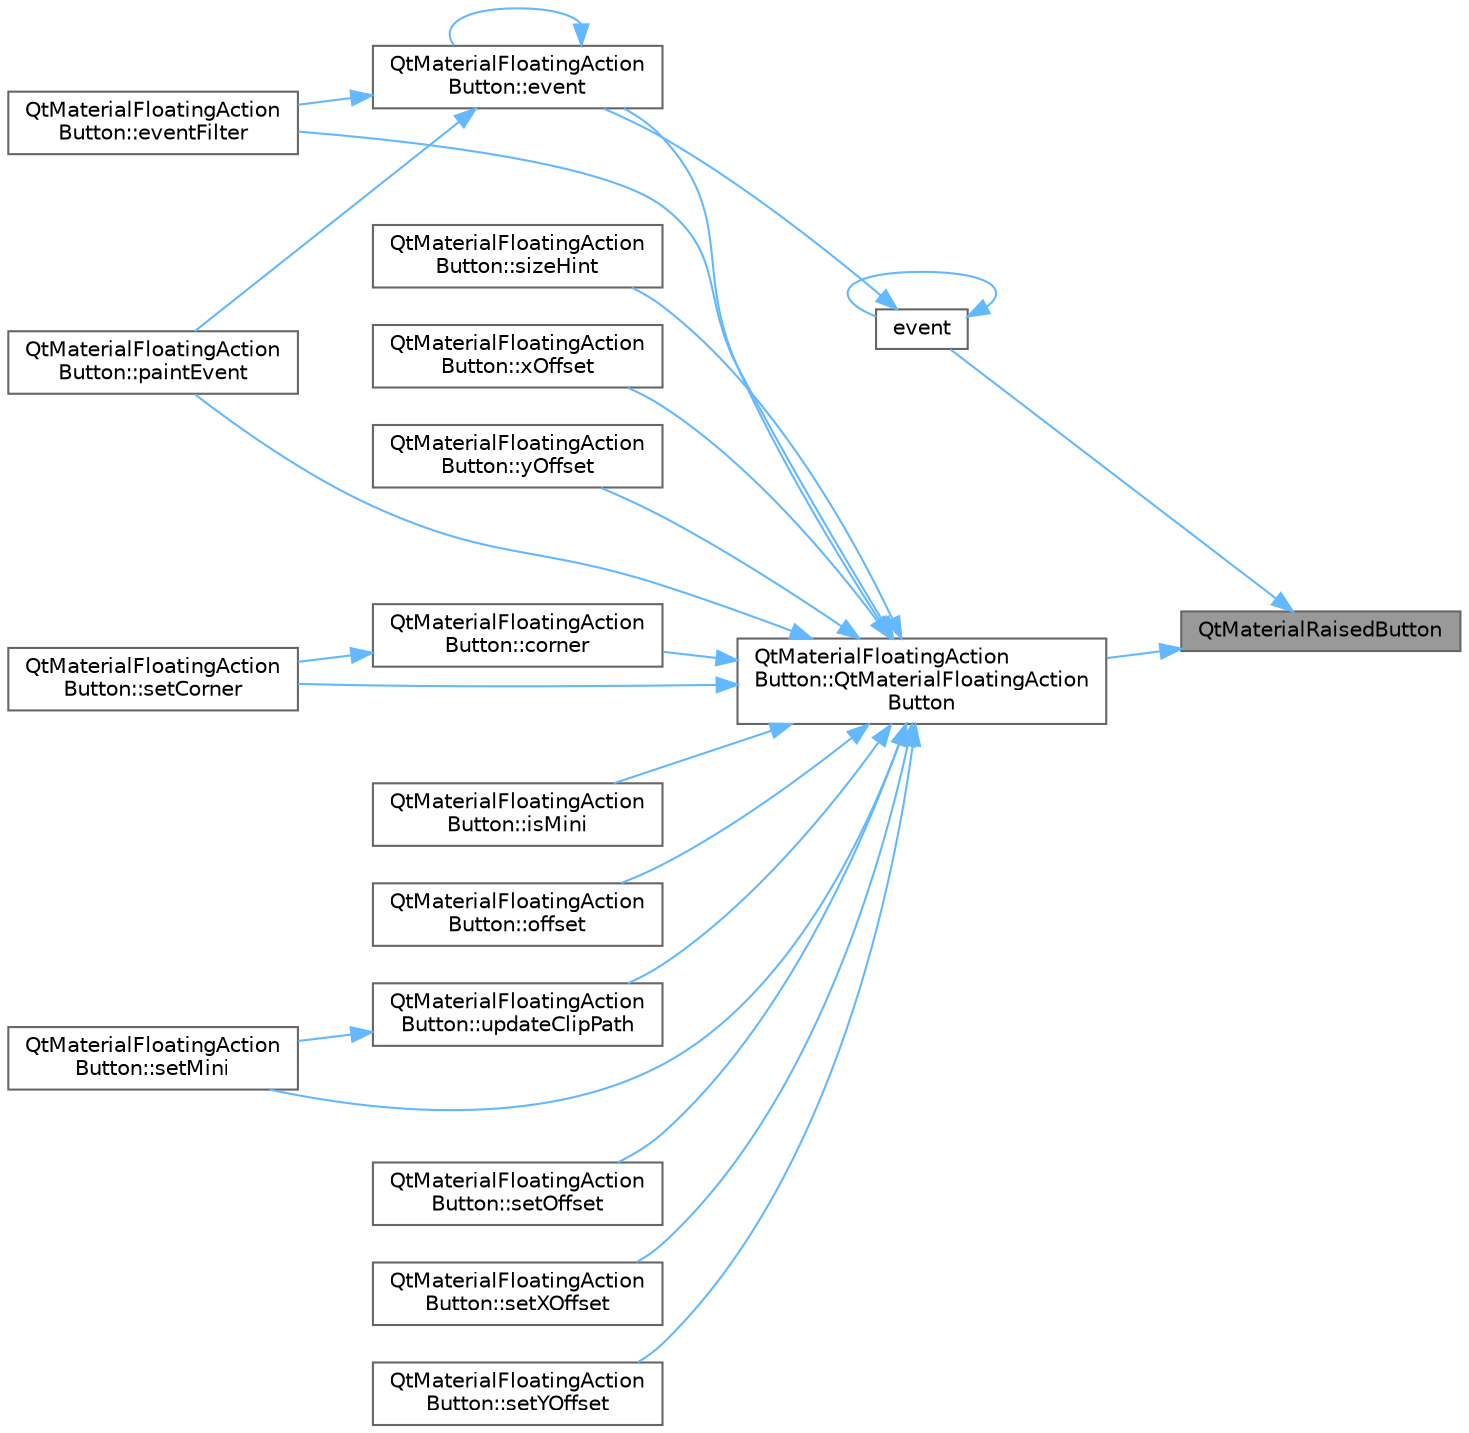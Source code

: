 digraph "QtMaterialRaisedButton"
{
 // LATEX_PDF_SIZE
  bgcolor="transparent";
  edge [fontname=Helvetica,fontsize=10,labelfontname=Helvetica,labelfontsize=10];
  node [fontname=Helvetica,fontsize=10,shape=box,height=0.2,width=0.4];
  rankdir="RL";
  Node1 [id="Node000001",label="QtMaterialRaisedButton",height=0.2,width=0.4,color="gray40", fillcolor="grey60", style="filled", fontcolor="black",tooltip="构造函数，初始化凸起按钮"];
  Node1 -> Node2 [id="edge1_Node000001_Node000002",dir="back",color="steelblue1",style="solid",tooltip=" "];
  Node2 [id="Node000002",label="event",height=0.2,width=0.4,color="grey40", fillcolor="white", style="filled",URL="$class_qt_material_raised_button.html#a53659a59434a35628675cf119bbd5468",tooltip="处理事件"];
  Node2 -> Node3 [id="edge2_Node000002_Node000003",dir="back",color="steelblue1",style="solid",tooltip=" "];
  Node3 [id="Node000003",label="QtMaterialFloatingAction\lButton::event",height=0.2,width=0.4,color="grey40", fillcolor="white", style="filled",URL="$class_qt_material_floating_action_button.html#a53659a59434a35628675cf119bbd5468",tooltip="处理事件"];
  Node3 -> Node3 [id="edge3_Node000003_Node000003",dir="back",color="steelblue1",style="solid",tooltip=" "];
  Node3 -> Node4 [id="edge4_Node000003_Node000004",dir="back",color="steelblue1",style="solid",tooltip=" "];
  Node4 [id="Node000004",label="QtMaterialFloatingAction\lButton::eventFilter",height=0.2,width=0.4,color="grey40", fillcolor="white", style="filled",URL="$class_qt_material_floating_action_button.html#a8f24836675433488e3b136ac59e200c5",tooltip="事件过滤器"];
  Node3 -> Node5 [id="edge5_Node000003_Node000005",dir="back",color="steelblue1",style="solid",tooltip=" "];
  Node5 [id="Node000005",label="QtMaterialFloatingAction\lButton::paintEvent",height=0.2,width=0.4,color="grey40", fillcolor="white", style="filled",URL="$class_qt_material_floating_action_button.html#a22aafd70af538e89f7310d494a7f2b15",tooltip="绘制按钮"];
  Node2 -> Node2 [id="edge6_Node000002_Node000002",dir="back",color="steelblue1",style="solid",tooltip=" "];
  Node1 -> Node6 [id="edge7_Node000001_Node000006",dir="back",color="steelblue1",style="solid",tooltip=" "];
  Node6 [id="Node000006",label="QtMaterialFloatingAction\lButton::QtMaterialFloatingAction\lButton",height=0.2,width=0.4,color="grey40", fillcolor="white", style="filled",URL="$class_qt_material_floating_action_button.html#af023d67852c850b2cf304222ae3dfe97",tooltip="构造函数，初始化浮动动作按钮"];
  Node6 -> Node7 [id="edge8_Node000006_Node000007",dir="back",color="steelblue1",style="solid",tooltip=" "];
  Node7 [id="Node000007",label="QtMaterialFloatingAction\lButton::corner",height=0.2,width=0.4,color="grey40", fillcolor="white", style="filled",URL="$class_qt_material_floating_action_button.html#afd19ec06a623f18788381e018136d7fa",tooltip="获取按钮所在角落"];
  Node7 -> Node8 [id="edge9_Node000007_Node000008",dir="back",color="steelblue1",style="solid",tooltip=" "];
  Node8 [id="Node000008",label="QtMaterialFloatingAction\lButton::setCorner",height=0.2,width=0.4,color="grey40", fillcolor="white", style="filled",URL="$class_qt_material_floating_action_button.html#a3b3b52ea6ca3a3c4b54bd450a3cab514",tooltip="设置按钮所在角落"];
  Node6 -> Node3 [id="edge10_Node000006_Node000003",dir="back",color="steelblue1",style="solid",tooltip=" "];
  Node6 -> Node4 [id="edge11_Node000006_Node000004",dir="back",color="steelblue1",style="solid",tooltip=" "];
  Node6 -> Node9 [id="edge12_Node000006_Node000009",dir="back",color="steelblue1",style="solid",tooltip=" "];
  Node9 [id="Node000009",label="QtMaterialFloatingAction\lButton::isMini",height=0.2,width=0.4,color="grey40", fillcolor="white", style="filled",URL="$class_qt_material_floating_action_button.html#a24fe8eb7704f01bb5ec1ce001a264708",tooltip="检查是否为迷你模式"];
  Node6 -> Node10 [id="edge13_Node000006_Node000010",dir="back",color="steelblue1",style="solid",tooltip=" "];
  Node10 [id="Node000010",label="QtMaterialFloatingAction\lButton::offset",height=0.2,width=0.4,color="grey40", fillcolor="white", style="filled",URL="$class_qt_material_floating_action_button.html#af52466178d9e20d03f10f0676b32ebfc",tooltip="获取按钮偏移"];
  Node6 -> Node5 [id="edge14_Node000006_Node000005",dir="back",color="steelblue1",style="solid",tooltip=" "];
  Node6 -> Node8 [id="edge15_Node000006_Node000008",dir="back",color="steelblue1",style="solid",tooltip=" "];
  Node6 -> Node11 [id="edge16_Node000006_Node000011",dir="back",color="steelblue1",style="solid",tooltip=" "];
  Node11 [id="Node000011",label="QtMaterialFloatingAction\lButton::setMini",height=0.2,width=0.4,color="grey40", fillcolor="white", style="filled",URL="$class_qt_material_floating_action_button.html#ac2fdb43c842e8a1a2bf37d4af857cbc8",tooltip="设置迷你模式"];
  Node6 -> Node12 [id="edge17_Node000006_Node000012",dir="back",color="steelblue1",style="solid",tooltip=" "];
  Node12 [id="Node000012",label="QtMaterialFloatingAction\lButton::setOffset",height=0.2,width=0.4,color="grey40", fillcolor="white", style="filled",URL="$class_qt_material_floating_action_button.html#af57260c3fbe0db06ab762ce4d5fe3ad0",tooltip="设置按钮偏移"];
  Node6 -> Node13 [id="edge18_Node000006_Node000013",dir="back",color="steelblue1",style="solid",tooltip=" "];
  Node13 [id="Node000013",label="QtMaterialFloatingAction\lButton::setXOffset",height=0.2,width=0.4,color="grey40", fillcolor="white", style="filled",URL="$class_qt_material_floating_action_button.html#a4230b92bd78259dcdb807f2cfee5873c",tooltip="设置 X 轴偏移"];
  Node6 -> Node14 [id="edge19_Node000006_Node000014",dir="back",color="steelblue1",style="solid",tooltip=" "];
  Node14 [id="Node000014",label="QtMaterialFloatingAction\lButton::setYOffset",height=0.2,width=0.4,color="grey40", fillcolor="white", style="filled",URL="$class_qt_material_floating_action_button.html#a3ec619f7c94b9cf3dee585e4e0087253",tooltip="设置 Y 轴偏移"];
  Node6 -> Node15 [id="edge20_Node000006_Node000015",dir="back",color="steelblue1",style="solid",tooltip=" "];
  Node15 [id="Node000015",label="QtMaterialFloatingAction\lButton::sizeHint",height=0.2,width=0.4,color="grey40", fillcolor="white", style="filled",URL="$class_qt_material_floating_action_button.html#a3ae00fe0e222a3c5416f35adfcba0f55",tooltip="获取推荐尺寸"];
  Node6 -> Node16 [id="edge21_Node000006_Node000016",dir="back",color="steelblue1",style="solid",tooltip=" "];
  Node16 [id="Node000016",label="QtMaterialFloatingAction\lButton::updateClipPath",height=0.2,width=0.4,color="grey40", fillcolor="white", style="filled",URL="$class_qt_material_floating_action_button.html#aaaf9e21200f850f3d0267d217ee3bba8",tooltip="更新剪裁路径"];
  Node16 -> Node11 [id="edge22_Node000016_Node000011",dir="back",color="steelblue1",style="solid",tooltip=" "];
  Node6 -> Node17 [id="edge23_Node000006_Node000017",dir="back",color="steelblue1",style="solid",tooltip=" "];
  Node17 [id="Node000017",label="QtMaterialFloatingAction\lButton::xOffset",height=0.2,width=0.4,color="grey40", fillcolor="white", style="filled",URL="$class_qt_material_floating_action_button.html#a47497af2ac2714afce876a9b78d66de7",tooltip="获取 X 轴偏移"];
  Node6 -> Node18 [id="edge24_Node000006_Node000018",dir="back",color="steelblue1",style="solid",tooltip=" "];
  Node18 [id="Node000018",label="QtMaterialFloatingAction\lButton::yOffset",height=0.2,width=0.4,color="grey40", fillcolor="white", style="filled",URL="$class_qt_material_floating_action_button.html#a3ea3ea444ac6af4cb7653431d950ade6",tooltip="获取 Y 轴偏移"];
}

